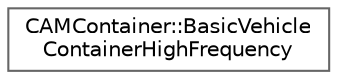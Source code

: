 digraph "类继承关系图"
{
 // INTERACTIVE_SVG=YES
 // LATEX_PDF_SIZE
  bgcolor="transparent";
  edge [fontname=Helvetica,fontsize=10,labelfontname=Helvetica,labelfontsize=10];
  node [fontname=Helvetica,fontsize=10,shape=box,height=0.2,width=0.4];
  rankdir="LR";
  Node0 [id="Node000000",label="CAMContainer::BasicVehicle\lContainerHighFrequency",height=0.2,width=0.4,color="grey40", fillcolor="white", style="filled",URL="$d5/d2e/structCAMContainer_1_1BasicVehicleContainerHighFrequency.html",tooltip=" "];
}
